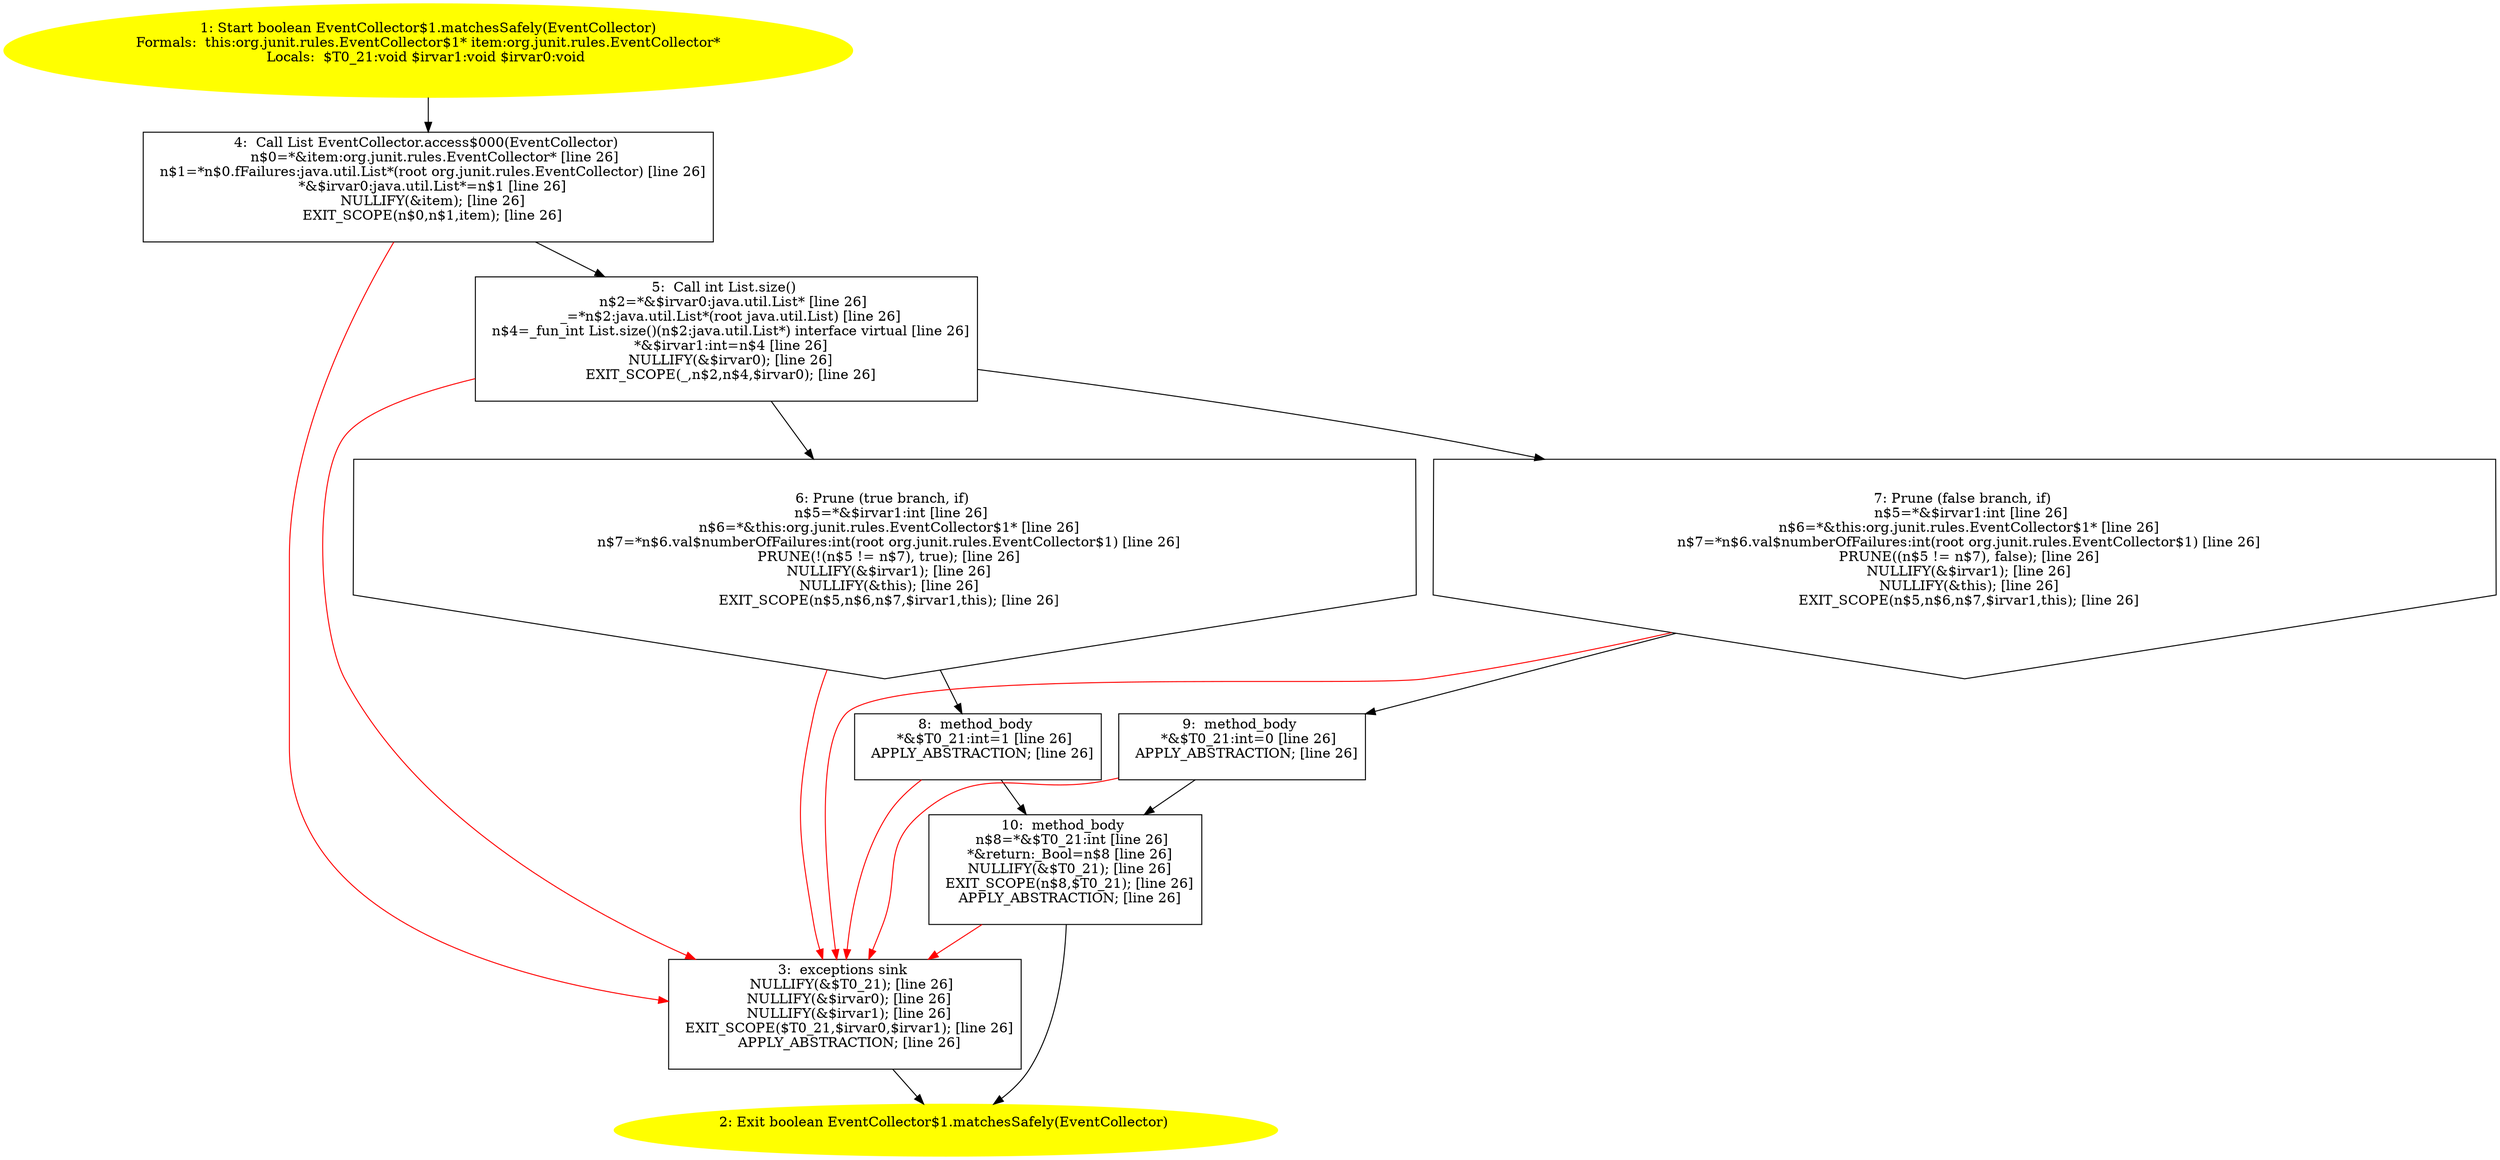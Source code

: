 /* @generated */
digraph cfg {
"org.junit.rules.EventCollector$1.matchesSafely(org.junit.rules.EventCollector):boolean.e1c72f13b47dd519e7bbb8687ed1e88c_1" [label="1: Start boolean EventCollector$1.matchesSafely(EventCollector)\nFormals:  this:org.junit.rules.EventCollector$1* item:org.junit.rules.EventCollector*\nLocals:  $T0_21:void $irvar1:void $irvar0:void \n  " color=yellow style=filled]
	

	 "org.junit.rules.EventCollector$1.matchesSafely(org.junit.rules.EventCollector):boolean.e1c72f13b47dd519e7bbb8687ed1e88c_1" -> "org.junit.rules.EventCollector$1.matchesSafely(org.junit.rules.EventCollector):boolean.e1c72f13b47dd519e7bbb8687ed1e88c_4" ;
"org.junit.rules.EventCollector$1.matchesSafely(org.junit.rules.EventCollector):boolean.e1c72f13b47dd519e7bbb8687ed1e88c_2" [label="2: Exit boolean EventCollector$1.matchesSafely(EventCollector) \n  " color=yellow style=filled]
	

"org.junit.rules.EventCollector$1.matchesSafely(org.junit.rules.EventCollector):boolean.e1c72f13b47dd519e7bbb8687ed1e88c_3" [label="3:  exceptions sink \n   NULLIFY(&$T0_21); [line 26]\n  NULLIFY(&$irvar0); [line 26]\n  NULLIFY(&$irvar1); [line 26]\n  EXIT_SCOPE($T0_21,$irvar0,$irvar1); [line 26]\n  APPLY_ABSTRACTION; [line 26]\n " shape="box"]
	

	 "org.junit.rules.EventCollector$1.matchesSafely(org.junit.rules.EventCollector):boolean.e1c72f13b47dd519e7bbb8687ed1e88c_3" -> "org.junit.rules.EventCollector$1.matchesSafely(org.junit.rules.EventCollector):boolean.e1c72f13b47dd519e7bbb8687ed1e88c_2" ;
"org.junit.rules.EventCollector$1.matchesSafely(org.junit.rules.EventCollector):boolean.e1c72f13b47dd519e7bbb8687ed1e88c_4" [label="4:  Call List EventCollector.access$000(EventCollector) \n   n$0=*&item:org.junit.rules.EventCollector* [line 26]\n  n$1=*n$0.fFailures:java.util.List*(root org.junit.rules.EventCollector) [line 26]\n  *&$irvar0:java.util.List*=n$1 [line 26]\n  NULLIFY(&item); [line 26]\n  EXIT_SCOPE(n$0,n$1,item); [line 26]\n " shape="box"]
	

	 "org.junit.rules.EventCollector$1.matchesSafely(org.junit.rules.EventCollector):boolean.e1c72f13b47dd519e7bbb8687ed1e88c_4" -> "org.junit.rules.EventCollector$1.matchesSafely(org.junit.rules.EventCollector):boolean.e1c72f13b47dd519e7bbb8687ed1e88c_5" ;
	 "org.junit.rules.EventCollector$1.matchesSafely(org.junit.rules.EventCollector):boolean.e1c72f13b47dd519e7bbb8687ed1e88c_4" -> "org.junit.rules.EventCollector$1.matchesSafely(org.junit.rules.EventCollector):boolean.e1c72f13b47dd519e7bbb8687ed1e88c_3" [color="red" ];
"org.junit.rules.EventCollector$1.matchesSafely(org.junit.rules.EventCollector):boolean.e1c72f13b47dd519e7bbb8687ed1e88c_5" [label="5:  Call int List.size() \n   n$2=*&$irvar0:java.util.List* [line 26]\n  _=*n$2:java.util.List*(root java.util.List) [line 26]\n  n$4=_fun_int List.size()(n$2:java.util.List*) interface virtual [line 26]\n  *&$irvar1:int=n$4 [line 26]\n  NULLIFY(&$irvar0); [line 26]\n  EXIT_SCOPE(_,n$2,n$4,$irvar0); [line 26]\n " shape="box"]
	

	 "org.junit.rules.EventCollector$1.matchesSafely(org.junit.rules.EventCollector):boolean.e1c72f13b47dd519e7bbb8687ed1e88c_5" -> "org.junit.rules.EventCollector$1.matchesSafely(org.junit.rules.EventCollector):boolean.e1c72f13b47dd519e7bbb8687ed1e88c_6" ;
	 "org.junit.rules.EventCollector$1.matchesSafely(org.junit.rules.EventCollector):boolean.e1c72f13b47dd519e7bbb8687ed1e88c_5" -> "org.junit.rules.EventCollector$1.matchesSafely(org.junit.rules.EventCollector):boolean.e1c72f13b47dd519e7bbb8687ed1e88c_7" ;
	 "org.junit.rules.EventCollector$1.matchesSafely(org.junit.rules.EventCollector):boolean.e1c72f13b47dd519e7bbb8687ed1e88c_5" -> "org.junit.rules.EventCollector$1.matchesSafely(org.junit.rules.EventCollector):boolean.e1c72f13b47dd519e7bbb8687ed1e88c_3" [color="red" ];
"org.junit.rules.EventCollector$1.matchesSafely(org.junit.rules.EventCollector):boolean.e1c72f13b47dd519e7bbb8687ed1e88c_6" [label="6: Prune (true branch, if) \n   n$5=*&$irvar1:int [line 26]\n  n$6=*&this:org.junit.rules.EventCollector$1* [line 26]\n  n$7=*n$6.val$numberOfFailures:int(root org.junit.rules.EventCollector$1) [line 26]\n  PRUNE(!(n$5 != n$7), true); [line 26]\n  NULLIFY(&$irvar1); [line 26]\n  NULLIFY(&this); [line 26]\n  EXIT_SCOPE(n$5,n$6,n$7,$irvar1,this); [line 26]\n " shape="invhouse"]
	

	 "org.junit.rules.EventCollector$1.matchesSafely(org.junit.rules.EventCollector):boolean.e1c72f13b47dd519e7bbb8687ed1e88c_6" -> "org.junit.rules.EventCollector$1.matchesSafely(org.junit.rules.EventCollector):boolean.e1c72f13b47dd519e7bbb8687ed1e88c_8" ;
	 "org.junit.rules.EventCollector$1.matchesSafely(org.junit.rules.EventCollector):boolean.e1c72f13b47dd519e7bbb8687ed1e88c_6" -> "org.junit.rules.EventCollector$1.matchesSafely(org.junit.rules.EventCollector):boolean.e1c72f13b47dd519e7bbb8687ed1e88c_3" [color="red" ];
"org.junit.rules.EventCollector$1.matchesSafely(org.junit.rules.EventCollector):boolean.e1c72f13b47dd519e7bbb8687ed1e88c_7" [label="7: Prune (false branch, if) \n   n$5=*&$irvar1:int [line 26]\n  n$6=*&this:org.junit.rules.EventCollector$1* [line 26]\n  n$7=*n$6.val$numberOfFailures:int(root org.junit.rules.EventCollector$1) [line 26]\n  PRUNE((n$5 != n$7), false); [line 26]\n  NULLIFY(&$irvar1); [line 26]\n  NULLIFY(&this); [line 26]\n  EXIT_SCOPE(n$5,n$6,n$7,$irvar1,this); [line 26]\n " shape="invhouse"]
	

	 "org.junit.rules.EventCollector$1.matchesSafely(org.junit.rules.EventCollector):boolean.e1c72f13b47dd519e7bbb8687ed1e88c_7" -> "org.junit.rules.EventCollector$1.matchesSafely(org.junit.rules.EventCollector):boolean.e1c72f13b47dd519e7bbb8687ed1e88c_9" ;
	 "org.junit.rules.EventCollector$1.matchesSafely(org.junit.rules.EventCollector):boolean.e1c72f13b47dd519e7bbb8687ed1e88c_7" -> "org.junit.rules.EventCollector$1.matchesSafely(org.junit.rules.EventCollector):boolean.e1c72f13b47dd519e7bbb8687ed1e88c_3" [color="red" ];
"org.junit.rules.EventCollector$1.matchesSafely(org.junit.rules.EventCollector):boolean.e1c72f13b47dd519e7bbb8687ed1e88c_8" [label="8:  method_body \n   *&$T0_21:int=1 [line 26]\n  APPLY_ABSTRACTION; [line 26]\n " shape="box"]
	

	 "org.junit.rules.EventCollector$1.matchesSafely(org.junit.rules.EventCollector):boolean.e1c72f13b47dd519e7bbb8687ed1e88c_8" -> "org.junit.rules.EventCollector$1.matchesSafely(org.junit.rules.EventCollector):boolean.e1c72f13b47dd519e7bbb8687ed1e88c_10" ;
	 "org.junit.rules.EventCollector$1.matchesSafely(org.junit.rules.EventCollector):boolean.e1c72f13b47dd519e7bbb8687ed1e88c_8" -> "org.junit.rules.EventCollector$1.matchesSafely(org.junit.rules.EventCollector):boolean.e1c72f13b47dd519e7bbb8687ed1e88c_3" [color="red" ];
"org.junit.rules.EventCollector$1.matchesSafely(org.junit.rules.EventCollector):boolean.e1c72f13b47dd519e7bbb8687ed1e88c_9" [label="9:  method_body \n   *&$T0_21:int=0 [line 26]\n  APPLY_ABSTRACTION; [line 26]\n " shape="box"]
	

	 "org.junit.rules.EventCollector$1.matchesSafely(org.junit.rules.EventCollector):boolean.e1c72f13b47dd519e7bbb8687ed1e88c_9" -> "org.junit.rules.EventCollector$1.matchesSafely(org.junit.rules.EventCollector):boolean.e1c72f13b47dd519e7bbb8687ed1e88c_10" ;
	 "org.junit.rules.EventCollector$1.matchesSafely(org.junit.rules.EventCollector):boolean.e1c72f13b47dd519e7bbb8687ed1e88c_9" -> "org.junit.rules.EventCollector$1.matchesSafely(org.junit.rules.EventCollector):boolean.e1c72f13b47dd519e7bbb8687ed1e88c_3" [color="red" ];
"org.junit.rules.EventCollector$1.matchesSafely(org.junit.rules.EventCollector):boolean.e1c72f13b47dd519e7bbb8687ed1e88c_10" [label="10:  method_body \n   n$8=*&$T0_21:int [line 26]\n  *&return:_Bool=n$8 [line 26]\n  NULLIFY(&$T0_21); [line 26]\n  EXIT_SCOPE(n$8,$T0_21); [line 26]\n  APPLY_ABSTRACTION; [line 26]\n " shape="box"]
	

	 "org.junit.rules.EventCollector$1.matchesSafely(org.junit.rules.EventCollector):boolean.e1c72f13b47dd519e7bbb8687ed1e88c_10" -> "org.junit.rules.EventCollector$1.matchesSafely(org.junit.rules.EventCollector):boolean.e1c72f13b47dd519e7bbb8687ed1e88c_2" ;
	 "org.junit.rules.EventCollector$1.matchesSafely(org.junit.rules.EventCollector):boolean.e1c72f13b47dd519e7bbb8687ed1e88c_10" -> "org.junit.rules.EventCollector$1.matchesSafely(org.junit.rules.EventCollector):boolean.e1c72f13b47dd519e7bbb8687ed1e88c_3" [color="red" ];
}

